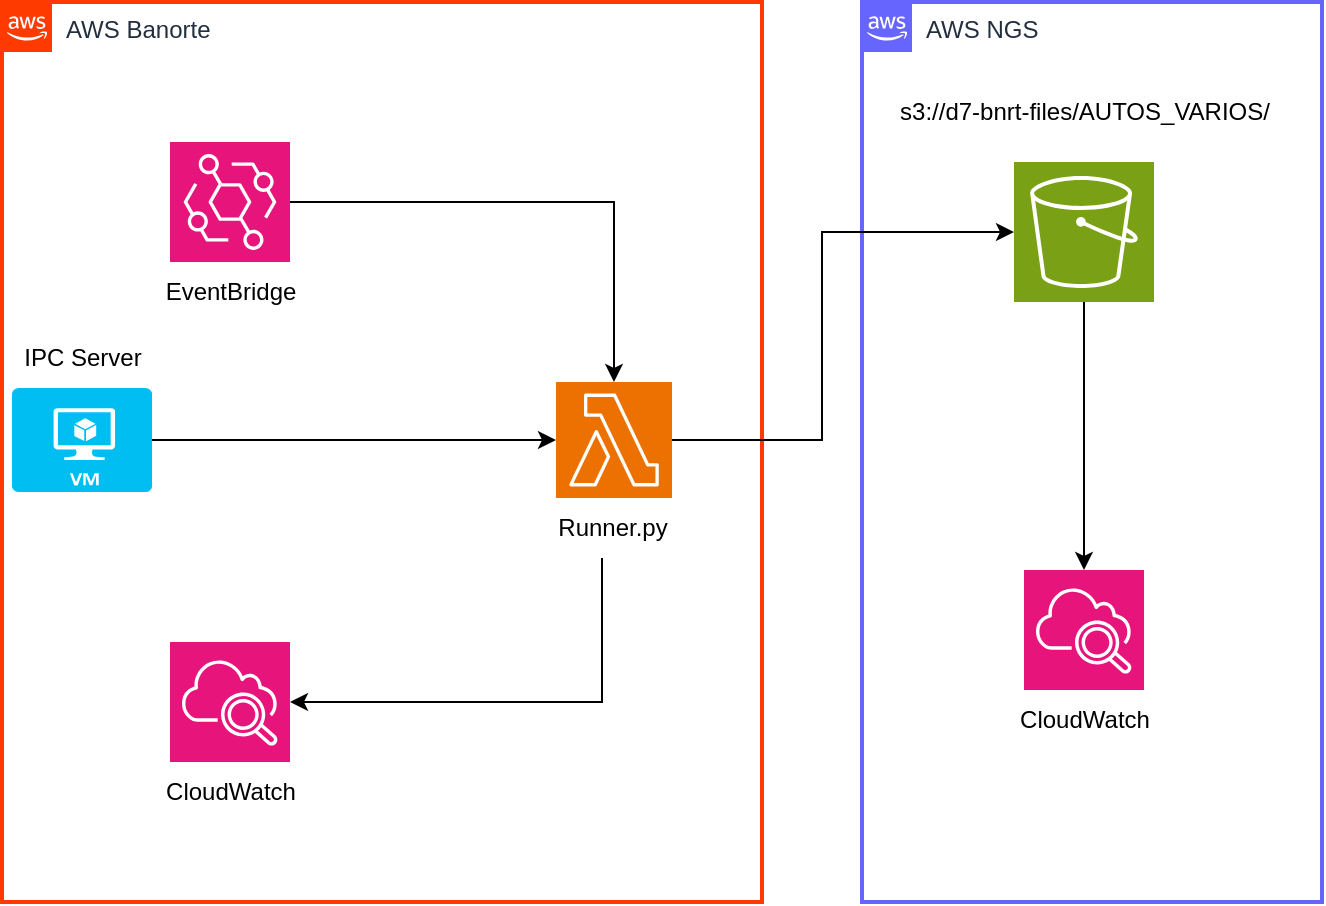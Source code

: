<mxfile version="28.2.7">
  <diagram id="Ht1M8jgEwFfnCIfOTk4-" name="Page-1">
    <mxGraphModel dx="925" dy="540" grid="1" gridSize="10" guides="1" tooltips="1" connect="1" arrows="1" fold="1" page="1" pageScale="1" pageWidth="1169" pageHeight="827" math="0" shadow="0">
      <root>
        <mxCell id="0" />
        <mxCell id="1" parent="0" />
        <mxCell id="UEzPUAAOIrF-is8g5C7q-74" value="AWS Banorte" style="points=[[0,0],[0.25,0],[0.5,0],[0.75,0],[1,0],[1,0.25],[1,0.5],[1,0.75],[1,1],[0.75,1],[0.5,1],[0.25,1],[0,1],[0,0.75],[0,0.5],[0,0.25]];outlineConnect=0;gradientColor=none;html=1;whiteSpace=wrap;fontSize=12;fontStyle=0;shape=mxgraph.aws4.group;grIcon=mxgraph.aws4.group_aws_cloud_alt;strokeColor=#FF3A00;fillColor=none;verticalAlign=top;align=left;spacingLeft=30;fontColor=#232F3E;dashed=0;labelBackgroundColor=#ffffff;container=1;pointerEvents=0;collapsible=0;recursiveResize=0;strokeWidth=2;" parent="1" vertex="1">
          <mxGeometry x="240" y="100" width="380" height="450" as="geometry" />
        </mxCell>
        <mxCell id="WccO_N-ME6zbrRpK_sFJ-1" value="" style="sketch=0;points=[[0,0,0],[0.25,0,0],[0.5,0,0],[0.75,0,0],[1,0,0],[0,1,0],[0.25,1,0],[0.5,1,0],[0.75,1,0],[1,1,0],[0,0.25,0],[0,0.5,0],[0,0.75,0],[1,0.25,0],[1,0.5,0],[1,0.75,0]];outlineConnect=0;fontColor=#232F3E;fillColor=#ED7100;strokeColor=#ffffff;dashed=0;verticalLabelPosition=bottom;verticalAlign=bottom;align=center;html=1;fontSize=12;fontStyle=0;aspect=fixed;shape=mxgraph.aws4.resourceIcon;resIcon=mxgraph.aws4.lambda;" parent="UEzPUAAOIrF-is8g5C7q-74" vertex="1">
          <mxGeometry x="277" y="190" width="58" height="58" as="geometry" />
        </mxCell>
        <mxCell id="WccO_N-ME6zbrRpK_sFJ-3" value="Runner.py" style="text;html=1;align=center;verticalAlign=middle;resizable=0;points=[];autosize=1;strokeColor=none;fillColor=none;" parent="UEzPUAAOIrF-is8g5C7q-74" vertex="1">
          <mxGeometry x="265" y="248" width="80" height="30" as="geometry" />
        </mxCell>
        <mxCell id="WccO_N-ME6zbrRpK_sFJ-8" value="" style="sketch=0;points=[[0,0,0],[0.25,0,0],[0.5,0,0],[0.75,0,0],[1,0,0],[0,1,0],[0.25,1,0],[0.5,1,0],[0.75,1,0],[1,1,0],[0,0.25,0],[0,0.5,0],[0,0.75,0],[1,0.25,0],[1,0.5,0],[1,0.75,0]];points=[[0,0,0],[0.25,0,0],[0.5,0,0],[0.75,0,0],[1,0,0],[0,1,0],[0.25,1,0],[0.5,1,0],[0.75,1,0],[1,1,0],[0,0.25,0],[0,0.5,0],[0,0.75,0],[1,0.25,0],[1,0.5,0],[1,0.75,0]];outlineConnect=0;fontColor=#232F3E;fillColor=#E7157B;strokeColor=#ffffff;dashed=0;verticalLabelPosition=bottom;verticalAlign=top;align=center;html=1;fontSize=12;fontStyle=0;aspect=fixed;shape=mxgraph.aws4.resourceIcon;resIcon=mxgraph.aws4.cloudwatch_2;" parent="UEzPUAAOIrF-is8g5C7q-74" vertex="1">
          <mxGeometry x="84" y="320" width="60" height="60" as="geometry" />
        </mxCell>
        <mxCell id="WccO_N-ME6zbrRpK_sFJ-9" value="CloudWatch" style="text;html=1;align=center;verticalAlign=middle;resizable=0;points=[];autosize=1;strokeColor=none;fillColor=none;" parent="UEzPUAAOIrF-is8g5C7q-74" vertex="1">
          <mxGeometry x="69" y="380" width="90" height="30" as="geometry" />
        </mxCell>
        <mxCell id="WccO_N-ME6zbrRpK_sFJ-13" style="edgeStyle=orthogonalEdgeStyle;rounded=0;orthogonalLoop=1;jettySize=auto;html=1;" parent="UEzPUAAOIrF-is8g5C7q-74" source="WccO_N-ME6zbrRpK_sFJ-10" target="WccO_N-ME6zbrRpK_sFJ-1" edge="1">
          <mxGeometry relative="1" as="geometry" />
        </mxCell>
        <mxCell id="WccO_N-ME6zbrRpK_sFJ-10" value="" style="sketch=0;points=[[0,0,0],[0.25,0,0],[0.5,0,0],[0.75,0,0],[1,0,0],[0,1,0],[0.25,1,0],[0.5,1,0],[0.75,1,0],[1,1,0],[0,0.25,0],[0,0.5,0],[0,0.75,0],[1,0.25,0],[1,0.5,0],[1,0.75,0]];outlineConnect=0;fontColor=#232F3E;fillColor=#E7157B;strokeColor=#ffffff;dashed=0;verticalLabelPosition=bottom;verticalAlign=top;align=center;html=1;fontSize=12;fontStyle=0;aspect=fixed;shape=mxgraph.aws4.resourceIcon;resIcon=mxgraph.aws4.eventbridge;" parent="UEzPUAAOIrF-is8g5C7q-74" vertex="1">
          <mxGeometry x="84" y="70" width="60" height="60" as="geometry" />
        </mxCell>
        <mxCell id="WccO_N-ME6zbrRpK_sFJ-11" value="EventBridge" style="text;html=1;align=center;verticalAlign=middle;resizable=0;points=[];autosize=1;strokeColor=none;fillColor=none;" parent="UEzPUAAOIrF-is8g5C7q-74" vertex="1">
          <mxGeometry x="69" y="130" width="90" height="30" as="geometry" />
        </mxCell>
        <mxCell id="lFlsyPF35gXoM-jvbD4Y-3" style="edgeStyle=orthogonalEdgeStyle;rounded=0;orthogonalLoop=1;jettySize=auto;html=1;" edge="1" parent="UEzPUAAOIrF-is8g5C7q-74" source="lFlsyPF35gXoM-jvbD4Y-1" target="WccO_N-ME6zbrRpK_sFJ-1">
          <mxGeometry relative="1" as="geometry" />
        </mxCell>
        <mxCell id="lFlsyPF35gXoM-jvbD4Y-1" value="" style="verticalLabelPosition=bottom;html=1;verticalAlign=top;align=center;strokeColor=none;fillColor=#00BEF2;shape=mxgraph.azure.virtual_machine;" vertex="1" parent="UEzPUAAOIrF-is8g5C7q-74">
          <mxGeometry x="5" y="193" width="70" height="52" as="geometry" />
        </mxCell>
        <mxCell id="WccO_N-ME6zbrRpK_sFJ-7" value="IPC Server" style="text;html=1;align=center;verticalAlign=middle;resizable=0;points=[];autosize=1;strokeColor=none;fillColor=none;" parent="UEzPUAAOIrF-is8g5C7q-74" vertex="1">
          <mxGeometry y="163" width="80" height="30" as="geometry" />
        </mxCell>
        <mxCell id="lFlsyPF35gXoM-jvbD4Y-2" style="edgeStyle=orthogonalEdgeStyle;rounded=0;orthogonalLoop=1;jettySize=auto;html=1;entryX=1;entryY=0.5;entryDx=0;entryDy=0;entryPerimeter=0;" edge="1" parent="UEzPUAAOIrF-is8g5C7q-74" source="WccO_N-ME6zbrRpK_sFJ-3" target="WccO_N-ME6zbrRpK_sFJ-8">
          <mxGeometry relative="1" as="geometry">
            <Array as="points">
              <mxPoint x="300" y="350" />
            </Array>
          </mxGeometry>
        </mxCell>
        <mxCell id="lFlsyPF35gXoM-jvbD4Y-4" value="" style="shape=image;html=1;verticalAlign=top;verticalLabelPosition=bottom;labelBackgroundColor=#ffffff;imageAspect=0;aspect=fixed;image=https://icons.diagrams.net/icon-cache1/Essential_pack-2971/14-Zip_File-Time-1279.svg" vertex="1" parent="UEzPUAAOIrF-is8g5C7q-74">
          <mxGeometry x="30" y="248" width="32" height="32" as="geometry" />
        </mxCell>
        <mxCell id="WccO_N-ME6zbrRpK_sFJ-15" value="AWS NGS" style="points=[[0,0],[0.25,0],[0.5,0],[0.75,0],[1,0],[1,0.25],[1,0.5],[1,0.75],[1,1],[0.75,1],[0.5,1],[0.25,1],[0,1],[0,0.75],[0,0.5],[0,0.25]];outlineConnect=0;gradientColor=none;html=1;whiteSpace=wrap;fontSize=12;fontStyle=0;shape=mxgraph.aws4.group;grIcon=mxgraph.aws4.group_aws_cloud_alt;strokeColor=#6666FF;fillColor=none;verticalAlign=top;align=left;spacingLeft=30;fontColor=#232F3E;dashed=0;labelBackgroundColor=#ffffff;container=1;pointerEvents=0;collapsible=0;recursiveResize=0;strokeWidth=2;" parent="1" vertex="1">
          <mxGeometry x="670" y="100" width="230" height="450" as="geometry" />
        </mxCell>
        <mxCell id="WccO_N-ME6zbrRpK_sFJ-27" style="edgeStyle=orthogonalEdgeStyle;rounded=0;orthogonalLoop=1;jettySize=auto;html=1;" parent="WccO_N-ME6zbrRpK_sFJ-15" source="WccO_N-ME6zbrRpK_sFJ-24" target="WccO_N-ME6zbrRpK_sFJ-25" edge="1">
          <mxGeometry relative="1" as="geometry" />
        </mxCell>
        <mxCell id="WccO_N-ME6zbrRpK_sFJ-24" value="" style="sketch=0;points=[[0,0,0],[0.25,0,0],[0.5,0,0],[0.75,0,0],[1,0,0],[0,1,0],[0.25,1,0],[0.5,1,0],[0.75,1,0],[1,1,0],[0,0.25,0],[0,0.5,0],[0,0.75,0],[1,0.25,0],[1,0.5,0],[1,0.75,0]];outlineConnect=0;fontColor=#232F3E;fillColor=#7AA116;strokeColor=#ffffff;dashed=0;verticalLabelPosition=bottom;verticalAlign=top;align=center;html=1;fontSize=12;fontStyle=0;aspect=fixed;shape=mxgraph.aws4.resourceIcon;resIcon=mxgraph.aws4.s3;" parent="WccO_N-ME6zbrRpK_sFJ-15" vertex="1">
          <mxGeometry x="76" y="80" width="70" height="70" as="geometry" />
        </mxCell>
        <mxCell id="WccO_N-ME6zbrRpK_sFJ-25" value="" style="sketch=0;points=[[0,0,0],[0.25,0,0],[0.5,0,0],[0.75,0,0],[1,0,0],[0,1,0],[0.25,1,0],[0.5,1,0],[0.75,1,0],[1,1,0],[0,0.25,0],[0,0.5,0],[0,0.75,0],[1,0.25,0],[1,0.5,0],[1,0.75,0]];points=[[0,0,0],[0.25,0,0],[0.5,0,0],[0.75,0,0],[1,0,0],[0,1,0],[0.25,1,0],[0.5,1,0],[0.75,1,0],[1,1,0],[0,0.25,0],[0,0.5,0],[0,0.75,0],[1,0.25,0],[1,0.5,0],[1,0.75,0]];outlineConnect=0;fontColor=#232F3E;fillColor=#E7157B;strokeColor=#ffffff;dashed=0;verticalLabelPosition=bottom;verticalAlign=top;align=center;html=1;fontSize=12;fontStyle=0;aspect=fixed;shape=mxgraph.aws4.resourceIcon;resIcon=mxgraph.aws4.cloudwatch_2;" parent="WccO_N-ME6zbrRpK_sFJ-15" vertex="1">
          <mxGeometry x="81" y="284" width="60" height="60" as="geometry" />
        </mxCell>
        <mxCell id="WccO_N-ME6zbrRpK_sFJ-26" value="CloudWatch" style="text;html=1;align=center;verticalAlign=middle;resizable=0;points=[];autosize=1;strokeColor=none;fillColor=none;" parent="WccO_N-ME6zbrRpK_sFJ-15" vertex="1">
          <mxGeometry x="66" y="344" width="90" height="30" as="geometry" />
        </mxCell>
        <mxCell id="WccO_N-ME6zbrRpK_sFJ-29" value="s3://d7-bnrt-files/AUTOS_VARIOS/" style="text;html=1;align=center;verticalAlign=middle;resizable=0;points=[];autosize=1;strokeColor=none;fillColor=none;" parent="WccO_N-ME6zbrRpK_sFJ-15" vertex="1">
          <mxGeometry x="6" y="40" width="210" height="30" as="geometry" />
        </mxCell>
        <mxCell id="WccO_N-ME6zbrRpK_sFJ-28" style="edgeStyle=orthogonalEdgeStyle;rounded=0;orthogonalLoop=1;jettySize=auto;html=1;entryX=0;entryY=0.5;entryDx=0;entryDy=0;entryPerimeter=0;" parent="1" source="WccO_N-ME6zbrRpK_sFJ-1" target="WccO_N-ME6zbrRpK_sFJ-24" edge="1">
          <mxGeometry relative="1" as="geometry">
            <Array as="points">
              <mxPoint x="650" y="319" />
              <mxPoint x="650" y="215" />
            </Array>
          </mxGeometry>
        </mxCell>
      </root>
    </mxGraphModel>
  </diagram>
</mxfile>

